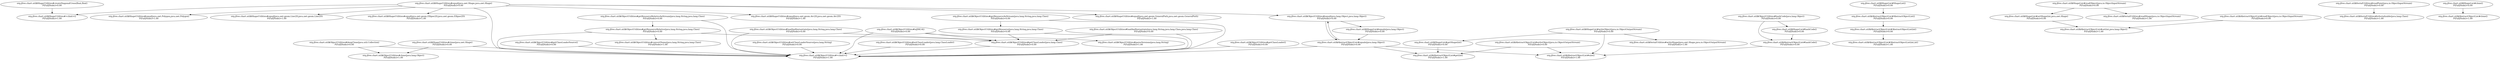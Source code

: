 digraph G {
  "org.jfree.chart.util$ShapeUtilities#equal(java.awt.Shape,java.awt.Shape)" [label="org.jfree.chart.util$ShapeUtilities#equal(java.awt.Shape,java.awt.Shape)\nP(Fail|Node)=0.00"];
  "org.jfree.chart.util$ShapeUtilities#equal(java.awt.geom.Arc2D,java.awt.geom.Arc2D)" [label="org.jfree.chart.util$ShapeUtilities#equal(java.awt.geom.Arc2D,java.awt.geom.Arc2D)\nP(Fail|Node)=1.00"];
  "org.jfree.chart.util$ShapeUtilities#equal(java.awt.geom.GeneralPath,java.awt.geom.GeneralPath)" [label="org.jfree.chart.util$ShapeUtilities#equal(java.awt.geom.GeneralPath,java.awt.geom.GeneralPath)\nP(Fail|Node)=1.00"];
  "org.jfree.chart.util$ShapeUtilities#<clinit>()" [label="org.jfree.chart.util$ShapeUtilities#<clinit>()\nP(Fail|Node)=1.00"];
  "org.jfree.chart.util$ObjectUtilities#equal(java.lang.Object,java.lang.Object)" [label="org.jfree.chart.util$ObjectUtilities#equal(java.lang.Object,java.lang.Object)\nP(Fail|Node)=0.00"];
  "org.jfree.chart.util$ObjectUtilities#<clinit>()" [label="org.jfree.chart.util$ObjectUtilities#<clinit>()\nP(Fail|Node)=1.00"];
  "org.jfree.chart.util$ShapeUtilities#equal(java.awt.Polygon,java.awt.Polygon)" [label="org.jfree.chart.util$ShapeUtilities#equal(java.awt.Polygon,java.awt.Polygon)\nP(Fail|Node)=1.00"];
  "org.jfree.chart.util$ShapeUtilities#equal(java.awt.geom.Line2D,java.awt.geom.Line2D)" [label="org.jfree.chart.util$ShapeUtilities#equal(java.awt.geom.Line2D,java.awt.geom.Line2D)\nP(Fail|Node)=1.00"];
  "org.jfree.chart.util$ShapeUtilities#equal(java.awt.geom.Ellipse2D,java.awt.geom.Ellipse2D)" [label="org.jfree.chart.util$ShapeUtilities#equal(java.awt.geom.Ellipse2D,java.awt.geom.Ellipse2D)\nP(Fail|Node)=1.00"];
  "org.jfree.chart.util$ObjectUtilities#getResourceRelative(java.lang.String,java.lang.Class)" [label="org.jfree.chart.util$ObjectUtilities#getResourceRelative(java.lang.String,java.lang.Class)\nP(Fail|Node)=0.00"];
  "org.jfree.chart.util$ObjectUtilities#getClassLoader(java.lang.Class)" [label="org.jfree.chart.util$ObjectUtilities#getClassLoader(java.lang.Class)\nP(Fail|Node)=0.00"];
  "org.jfree.chart.util$ObjectUtilities#convertName(java.lang.String,java.lang.Class)" [label="org.jfree.chart.util$ObjectUtilities#convertName(java.lang.String,java.lang.Class)\nP(Fail|Node)=1.00"];
  "org.jfree.chart.util$ObjectUtilities#setClassLoaderSource(java.lang.String)" [label="org.jfree.chart.util$ObjectUtilities#setClassLoaderSource(java.lang.String)\nP(Fail|Node)=0.00"];
  "org.jfree.chart.util$ShapeList#writeObject(java.io.ObjectOutputStream)" [label="org.jfree.chart.util$ShapeList#writeObject(java.io.ObjectOutputStream)\nP(Fail|Node)=0.00"];
  "org.jfree.chart.util$SerialUtilities#writeShape(java.awt.Shape,java.io.ObjectOutputStream)" [label="org.jfree.chart.util$SerialUtilities#writeShape(java.awt.Shape,java.io.ObjectOutputStream)\nP(Fail|Node)=1.00"];
  "org.jfree.chart.util$AbstractObjectList#size()" [label="org.jfree.chart.util$AbstractObjectList#size()\nP(Fail|Node)=1.00"];
  "org.jfree.chart.util$ShapeList#getShape(int)" [label="org.jfree.chart.util$ShapeList#getShape(int)\nP(Fail|Node)=0.00"];
  "org.jfree.chart.util$ShapeUtilities#clone(java.awt.Shape)" [label="org.jfree.chart.util$ShapeUtilities#clone(java.awt.Shape)\nP(Fail|Node)=0.00"];
  "org.jfree.chart.util$ObjectUtilities#clone(java.lang.Object)" [label="org.jfree.chart.util$ObjectUtilities#clone(java.lang.Object)\nP(Fail|Node)=1.00"];
  "org.jfree.chart.util$AbstractObjectList#equals(java.lang.Object)" [label="org.jfree.chart.util$AbstractObjectList#equals(java.lang.Object)\nP(Fail|Node)=0.00"];
  "org.jfree.chart.util$AbstractObjectList#get(int)" [label="org.jfree.chart.util$AbstractObjectList#get(int)\nP(Fail|Node)=1.00"];
  "org.jfree.chart.util$AbstractObjectList#AbstractObjectList()" [label="org.jfree.chart.util$AbstractObjectList#AbstractObjectList()\nP(Fail|Node)=0.00"];
  "org.jfree.chart.util$AbstractObjectList#AbstractObjectList(int)" [label="org.jfree.chart.util$AbstractObjectList#AbstractObjectList(int)\nP(Fail|Node)=0.00"];
  "org.jfree.chart.util$AbstractObjectList#AbstractObjectList(int,int)" [label="org.jfree.chart.util$AbstractObjectList#AbstractObjectList(int,int)\nP(Fail|Node)=1.00"];
  "org.jfree.chart.util$ObjectUtilities#deepClone(java.util.Collection)" [label="org.jfree.chart.util$ObjectUtilities#deepClone(java.util.Collection)\nP(Fail|Node)=0.00"];
  "org.jfree.chart.util$ShapeList#hashCode()" [label="org.jfree.chart.util$ShapeList#hashCode()\nP(Fail|Node)=0.00"];
  "org.jfree.chart.util$AbstractObjectList#hashCode()" [label="org.jfree.chart.util$AbstractObjectList#hashCode()\nP(Fail|Node)=0.00"];
  "org.jfree.chart.util$ObjectUtilities#loadAndInstantiate(java.lang.String,java.lang.Class)" [label="org.jfree.chart.util$ObjectUtilities#loadAndInstantiate(java.lang.String,java.lang.Class)\nP(Fail|Node)=0.00"];
  "org.jfree.chart.util$ShapeList#readObject(java.io.ObjectInputStream)" [label="org.jfree.chart.util$ShapeList#readObject(java.io.ObjectInputStream)\nP(Fail|Node)=0.00"];
  "org.jfree.chart.util$ShapeList#setShape(int,java.awt.Shape)" [label="org.jfree.chart.util$ShapeList#setShape(int,java.awt.Shape)\nP(Fail|Node)=0.00"];
  "org.jfree.chart.util$SerialUtilities#readShape(java.io.ObjectInputStream)" [label="org.jfree.chart.util$SerialUtilities#readShape(java.io.ObjectInputStream)\nP(Fail|Node)=1.00"];
  "org.jfree.chart.util$AbstractObjectList#set(int,java.lang.Object)" [label="org.jfree.chart.util$AbstractObjectList#set(int,java.lang.Object)\nP(Fail|Node)=1.00"];
  "org.jfree.chart.util$ObjectUtilities#setClassLoader(java.lang.ClassLoader)" [label="org.jfree.chart.util$ObjectUtilities#setClassLoader(java.lang.ClassLoader)\nP(Fail|Node)=0.00"];
  "org.jfree.chart.util$ObjectUtilities#getResource(java.lang.String,java.lang.Class)" [label="org.jfree.chart.util$ObjectUtilities#getResource(java.lang.String,java.lang.Class)\nP(Fail|Node)=0.00"];
  "org.jfree.chart.util$ObjectUtilities#loadAndInstantiate(java.lang.String,java.lang.Class,java.lang.Class)" [label="org.jfree.chart.util$ObjectUtilities#loadAndInstantiate(java.lang.String,java.lang.Class,java.lang.Class)\nP(Fail|Node)=0.00"];
  "org.jfree.chart.util$ShapeUtilities#createDiagonalCross(float,float)" [label="org.jfree.chart.util$ShapeUtilities#createDiagonalCross(float,float)\nP(Fail|Node)=0.00"];
  "org.jfree.chart.util$ShapeList#equals(java.lang.Object)" [label="org.jfree.chart.util$ShapeList#equals(java.lang.Object)\nP(Fail|Node)=0.00"];
  "org.jfree.chart.util$ObjectUtilities#getResourceAsStream(java.lang.String,java.lang.Class)" [label="org.jfree.chart.util$ObjectUtilities#getResourceAsStream(java.lang.String,java.lang.Class)\nP(Fail|Node)=0.00"];
  "org.jfree.chart.util$AbstractObjectList#writeObject(java.io.ObjectOutputStream)" [label="org.jfree.chart.util$AbstractObjectList#writeObject(java.io.ObjectOutputStream)\nP(Fail|Node)=0.00"];
  "org.jfree.chart.util$ObjectUtilities#isJDK14()" [label="org.jfree.chart.util$ObjectUtilities#isJDK14()\nP(Fail|Node)=0.00"];
  "org.jfree.chart.util$ObjectUtilities#parseVersions(java.lang.String)" [label="org.jfree.chart.util$ObjectUtilities#parseVersions(java.lang.String)\nP(Fail|Node)=1.00"];
  "org.jfree.chart.util$ObjectUtilities#hashCode(java.lang.Object)" [label="org.jfree.chart.util$ObjectUtilities#hashCode(java.lang.Object)\nP(Fail|Node)=0.00"];
  "org.jfree.chart.util$AbstractObjectList#readObject(java.io.ObjectInputStream)" [label="org.jfree.chart.util$AbstractObjectList#readObject(java.io.ObjectInputStream)\nP(Fail|Node)=0.00"];
  "org.jfree.chart.util$ObjectUtilities#getClassLoader()" [label="org.jfree.chart.util$ObjectUtilities#getClassLoader()\nP(Fail|Node)=0.00"];
  "org.jfree.chart.util$ShapeList#ShapeList()" [label="org.jfree.chart.util$ShapeList#ShapeList()\nP(Fail|Node)=0.00"];
  "org.jfree.chart.util$SerialUtilities#readPaint(java.io.ObjectInputStream)" [label="org.jfree.chart.util$SerialUtilities#readPaint(java.io.ObjectInputStream)\nP(Fail|Node)=0.00"];
  "org.jfree.chart.util$SerialUtilities#isSerializable(java.lang.Class)" [label="org.jfree.chart.util$SerialUtilities#isSerializable(java.lang.Class)\nP(Fail|Node)=1.00"];
  "org.jfree.chart.util$ShapeList#clone()" [label="org.jfree.chart.util$ShapeList#clone()\nP(Fail|Node)=0.00"];
  "org.jfree.chart.util$AbstractObjectList#clone()" [label="org.jfree.chart.util$AbstractObjectList#clone()\nP(Fail|Node)=1.00"];
  "org.jfree.chart.util$ObjectUtilities#getResourceRelativeAsStream(java.lang.String,java.lang.Class)" [label="org.jfree.chart.util$ObjectUtilities#getResourceRelativeAsStream(java.lang.String,java.lang.Class)\nP(Fail|Node)=0.00"];
  "org.jfree.chart.util$ObjectUtilities#getClassLoaderSource()" [label="org.jfree.chart.util$ObjectUtilities#getClassLoaderSource()\nP(Fail|Node)=0.00"];
  "org.jfree.chart.util$ShapeUtilities#equal(java.awt.Shape,java.awt.Shape)" -> "org.jfree.chart.util$ShapeUtilities#equal(java.awt.geom.Arc2D,java.awt.geom.Arc2D)";
  "org.jfree.chart.util$ShapeUtilities#equal(java.awt.Shape,java.awt.Shape)" -> "org.jfree.chart.util$ShapeUtilities#equal(java.awt.geom.GeneralPath,java.awt.geom.GeneralPath)";
  "org.jfree.chart.util$ShapeUtilities#equal(java.awt.Shape,java.awt.Shape)" -> "org.jfree.chart.util$ShapeUtilities#<clinit>()";
  "org.jfree.chart.util$ShapeUtilities#equal(java.awt.Shape,java.awt.Shape)" -> "org.jfree.chart.util$ObjectUtilities#equal(java.lang.Object,java.lang.Object)";
  "org.jfree.chart.util$ShapeUtilities#equal(java.awt.Shape,java.awt.Shape)" -> "org.jfree.chart.util$ObjectUtilities#<clinit>()";
  "org.jfree.chart.util$ShapeUtilities#equal(java.awt.Shape,java.awt.Shape)" -> "org.jfree.chart.util$ShapeUtilities#equal(java.awt.Polygon,java.awt.Polygon)";
  "org.jfree.chart.util$ShapeUtilities#equal(java.awt.Shape,java.awt.Shape)" -> "org.jfree.chart.util$ShapeUtilities#equal(java.awt.geom.Line2D,java.awt.geom.Line2D)";
  "org.jfree.chart.util$ShapeUtilities#equal(java.awt.Shape,java.awt.Shape)" -> "org.jfree.chart.util$ShapeUtilities#equal(java.awt.geom.Ellipse2D,java.awt.geom.Ellipse2D)";
  "org.jfree.chart.util$ObjectUtilities#equal(java.lang.Object,java.lang.Object)" -> "org.jfree.chart.util$ShapeList#equals(java.lang.Object)";
  "org.jfree.chart.util$ObjectUtilities#equal(java.lang.Object,java.lang.Object)" -> "org.jfree.chart.util$AbstractObjectList#equals(java.lang.Object)";
  "org.jfree.chart.util$ObjectUtilities#getResourceRelative(java.lang.String,java.lang.Class)" -> "org.jfree.chart.util$ObjectUtilities#<clinit>()";
  "org.jfree.chart.util$ObjectUtilities#getResourceRelative(java.lang.String,java.lang.Class)" -> "org.jfree.chart.util$ObjectUtilities#getClassLoader(java.lang.Class)";
  "org.jfree.chart.util$ObjectUtilities#getResourceRelative(java.lang.String,java.lang.Class)" -> "org.jfree.chart.util$ObjectUtilities#convertName(java.lang.String,java.lang.Class)";
  "org.jfree.chart.util$ObjectUtilities#getClassLoader(java.lang.Class)" -> "org.jfree.chart.util$ObjectUtilities#<clinit>()";
  "org.jfree.chart.util$ObjectUtilities#setClassLoaderSource(java.lang.String)" -> "org.jfree.chart.util$ObjectUtilities#<clinit>()";
  "org.jfree.chart.util$ShapeList#writeObject(java.io.ObjectOutputStream)" -> "org.jfree.chart.util$SerialUtilities#writeShape(java.awt.Shape,java.io.ObjectOutputStream)";
  "org.jfree.chart.util$ShapeList#writeObject(java.io.ObjectOutputStream)" -> "org.jfree.chart.util$AbstractObjectList#size()";
  "org.jfree.chart.util$ShapeList#writeObject(java.io.ObjectOutputStream)" -> "org.jfree.chart.util$ShapeList#getShape(int)";
  "org.jfree.chart.util$ShapeList#getShape(int)" -> "org.jfree.chart.util$AbstractObjectList#get(int)";
  "org.jfree.chart.util$ShapeUtilities#clone(java.awt.Shape)" -> "org.jfree.chart.util$ObjectUtilities#<clinit>()";
  "org.jfree.chart.util$ShapeUtilities#clone(java.awt.Shape)" -> "org.jfree.chart.util$ObjectUtilities#clone(java.lang.Object)";
  "org.jfree.chart.util$AbstractObjectList#equals(java.lang.Object)" -> "org.jfree.chart.util$AbstractObjectList#get(int)";
  "org.jfree.chart.util$AbstractObjectList#equals(java.lang.Object)" -> "org.jfree.chart.util$AbstractObjectList#size()";
  "org.jfree.chart.util$AbstractObjectList#equals(java.lang.Object)" -> "org.jfree.chart.util$ObjectUtilities#<clinit>()";
  "org.jfree.chart.util$AbstractObjectList#equals(java.lang.Object)" -> "org.jfree.chart.util$ObjectUtilities#equal(java.lang.Object,java.lang.Object)";
  "org.jfree.chart.util$AbstractObjectList#AbstractObjectList()" -> "org.jfree.chart.util$AbstractObjectList#AbstractObjectList(int)";
  "org.jfree.chart.util$AbstractObjectList#AbstractObjectList(int)" -> "org.jfree.chart.util$AbstractObjectList#AbstractObjectList(int,int)";
  "org.jfree.chart.util$ObjectUtilities#deepClone(java.util.Collection)" -> "org.jfree.chart.util$ObjectUtilities#<clinit>()";
  "org.jfree.chart.util$ObjectUtilities#deepClone(java.util.Collection)" -> "org.jfree.chart.util$ObjectUtilities#clone(java.lang.Object)";
  "org.jfree.chart.util$ShapeList#hashCode()" -> "org.jfree.chart.util$AbstractObjectList#hashCode()";
  "org.jfree.chart.util$AbstractObjectList#hashCode()" -> "org.jfree.chart.util$AbstractObjectList#size()";
  "org.jfree.chart.util$ObjectUtilities#loadAndInstantiate(java.lang.String,java.lang.Class)" -> "org.jfree.chart.util$ObjectUtilities#<clinit>()";
  "org.jfree.chart.util$ObjectUtilities#loadAndInstantiate(java.lang.String,java.lang.Class)" -> "org.jfree.chart.util$ObjectUtilities#getClassLoader(java.lang.Class)";
  "org.jfree.chart.util$ShapeList#readObject(java.io.ObjectInputStream)" -> "org.jfree.chart.util$ShapeList#setShape(int,java.awt.Shape)";
  "org.jfree.chart.util$ShapeList#readObject(java.io.ObjectInputStream)" -> "org.jfree.chart.util$SerialUtilities#readShape(java.io.ObjectInputStream)";
  "org.jfree.chart.util$ShapeList#setShape(int,java.awt.Shape)" -> "org.jfree.chart.util$AbstractObjectList#set(int,java.lang.Object)";
  "org.jfree.chart.util$ObjectUtilities#setClassLoader(java.lang.ClassLoader)" -> "org.jfree.chart.util$ObjectUtilities#<clinit>()";
  "org.jfree.chart.util$ObjectUtilities#getResource(java.lang.String,java.lang.Class)" -> "org.jfree.chart.util$ObjectUtilities#<clinit>()";
  "org.jfree.chart.util$ObjectUtilities#getResource(java.lang.String,java.lang.Class)" -> "org.jfree.chart.util$ObjectUtilities#getClassLoader(java.lang.Class)";
  "org.jfree.chart.util$ObjectUtilities#loadAndInstantiate(java.lang.String,java.lang.Class,java.lang.Class)" -> "org.jfree.chart.util$ObjectUtilities#<clinit>()";
  "org.jfree.chart.util$ObjectUtilities#loadAndInstantiate(java.lang.String,java.lang.Class,java.lang.Class)" -> "org.jfree.chart.util$ObjectUtilities#getClassLoader(java.lang.Class)";
  "org.jfree.chart.util$ShapeUtilities#createDiagonalCross(float,float)" -> "org.jfree.chart.util$ShapeUtilities#<clinit>()";
  "org.jfree.chart.util$ShapeList#equals(java.lang.Object)" -> "org.jfree.chart.util$AbstractObjectList#equals(java.lang.Object)";
  "org.jfree.chart.util$ObjectUtilities#getResourceAsStream(java.lang.String,java.lang.Class)" -> "org.jfree.chart.util$ObjectUtilities#<clinit>()";
  "org.jfree.chart.util$ObjectUtilities#getResourceAsStream(java.lang.String,java.lang.Class)" -> "org.jfree.chart.util$ObjectUtilities#getResource(java.lang.String,java.lang.Class)";
  "org.jfree.chart.util$AbstractObjectList#writeObject(java.io.ObjectOutputStream)" -> "org.jfree.chart.util$AbstractObjectList#get(int)";
  "org.jfree.chart.util$AbstractObjectList#writeObject(java.io.ObjectOutputStream)" -> "org.jfree.chart.util$AbstractObjectList#size()";
  "org.jfree.chart.util$ObjectUtilities#isJDK14()" -> "org.jfree.chart.util$ObjectUtilities#parseVersions(java.lang.String)";
  "org.jfree.chart.util$ObjectUtilities#isJDK14()" -> "org.jfree.chart.util$ObjectUtilities#<clinit>()";
  "org.jfree.chart.util$ObjectUtilities#isJDK14()" -> "org.jfree.chart.util$ObjectUtilities#getClassLoader(java.lang.Class)";
  "org.jfree.chart.util$ObjectUtilities#hashCode(java.lang.Object)" -> "org.jfree.chart.util$AbstractObjectList#hashCode()";
  "org.jfree.chart.util$ObjectUtilities#hashCode(java.lang.Object)" -> "org.jfree.chart.util$ShapeList#hashCode()";
  "org.jfree.chart.util$AbstractObjectList#readObject(java.io.ObjectInputStream)" -> "org.jfree.chart.util$AbstractObjectList#set(int,java.lang.Object)";
  "org.jfree.chart.util$ObjectUtilities#getClassLoader()" -> "org.jfree.chart.util$ObjectUtilities#<clinit>()";
  "org.jfree.chart.util$ShapeList#ShapeList()" -> "org.jfree.chart.util$AbstractObjectList#AbstractObjectList()";
  "org.jfree.chart.util$SerialUtilities#readPaint(java.io.ObjectInputStream)" -> "org.jfree.chart.util$SerialUtilities#isSerializable(java.lang.Class)";
  "org.jfree.chart.util$ShapeList#clone()" -> "org.jfree.chart.util$AbstractObjectList#clone()";
  "org.jfree.chart.util$ObjectUtilities#getResourceRelativeAsStream(java.lang.String,java.lang.Class)" -> "org.jfree.chart.util$ObjectUtilities#getResourceRelative(java.lang.String,java.lang.Class)";
  "org.jfree.chart.util$ObjectUtilities#getResourceRelativeAsStream(java.lang.String,java.lang.Class)" -> "org.jfree.chart.util$ObjectUtilities#<clinit>()";
  "org.jfree.chart.util$ObjectUtilities#getClassLoaderSource()" -> "org.jfree.chart.util$ObjectUtilities#<clinit>()";
}
